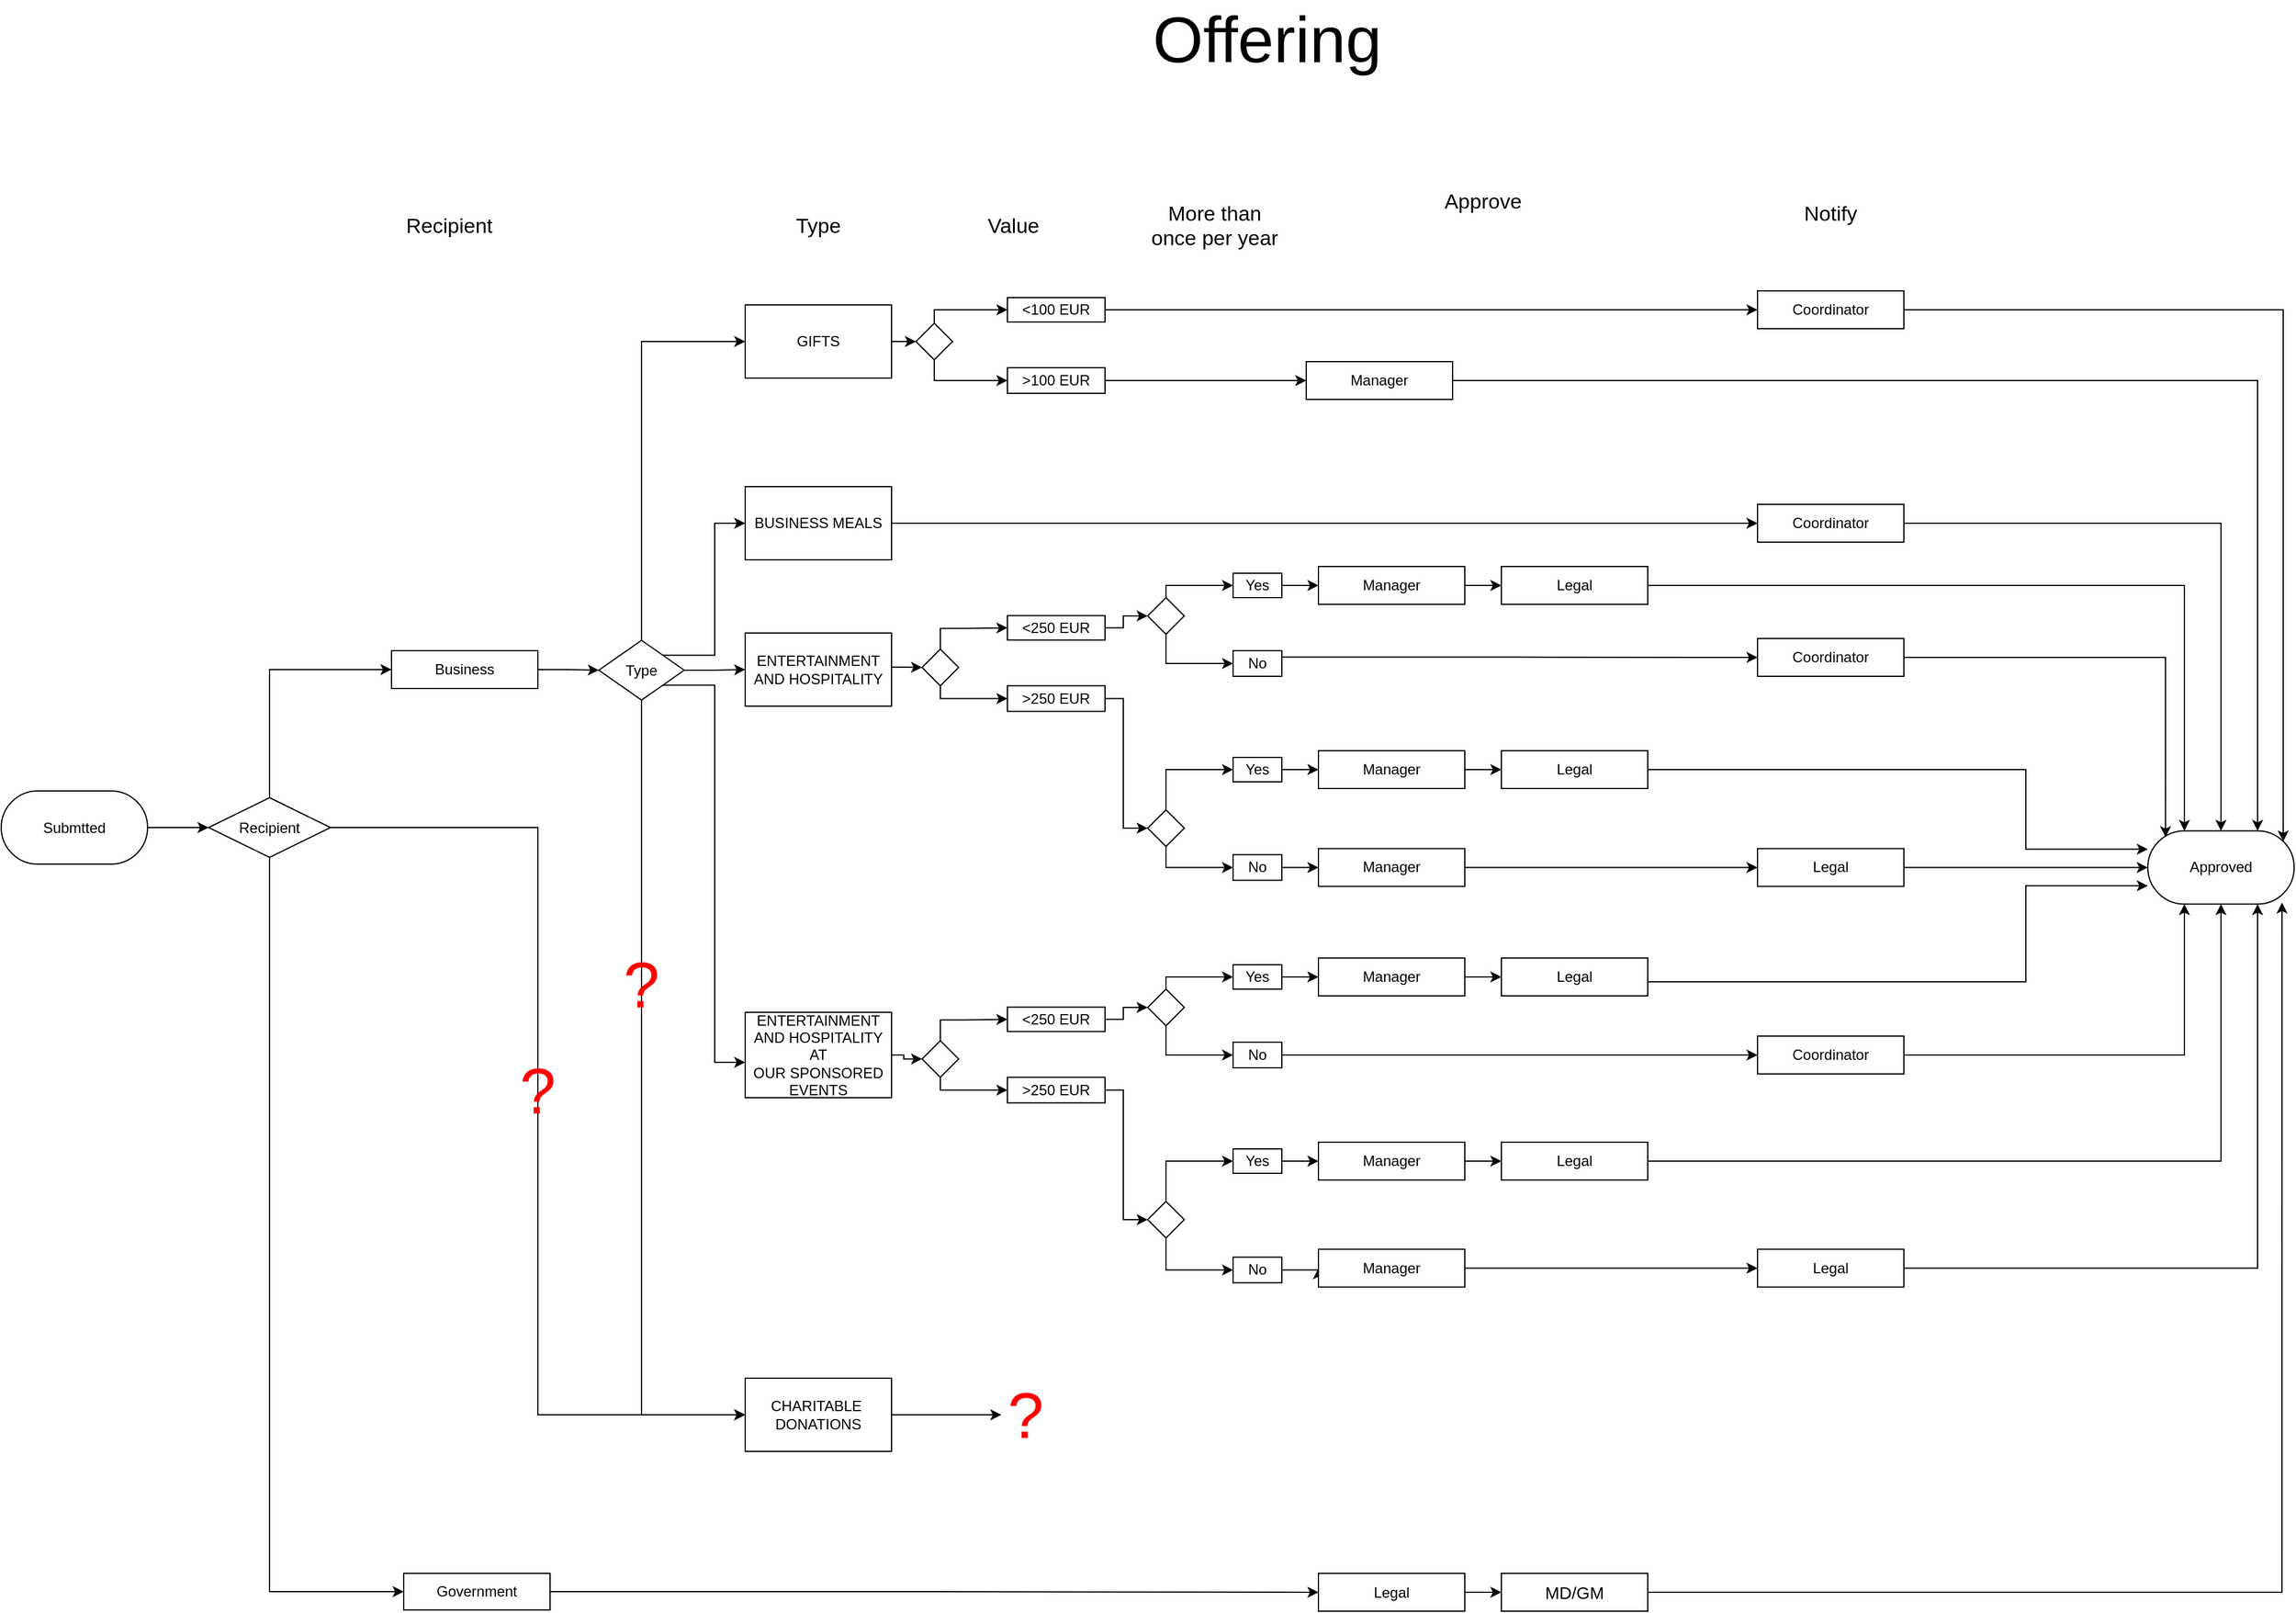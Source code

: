 <mxfile version="15.0.4" type="github">
  <diagram id="Gzh1vEXdIfz71GAEQ342" name="Page-1">
    <mxGraphModel dx="7076" dy="4024" grid="1" gridSize="10" guides="1" tooltips="1" connect="1" arrows="1" fold="1" page="1" pageScale="1" pageWidth="2336" pageHeight="1654" math="0" shadow="0">
      <root>
        <mxCell id="0" />
        <mxCell id="1" parent="0" />
        <mxCell id="9Nk0hv0ekXMGAtVD4ZqK-1" style="edgeStyle=orthogonalEdgeStyle;rounded=0;orthogonalLoop=1;jettySize=auto;html=1;exitX=1;exitY=0.5;exitDx=0;exitDy=0;fontSize=53;fontColor=#FF0000;" edge="1" parent="1" source="c1VsCLN2mkpz4TLPh9um-1" target="UjUhAZu07TOuGVpuegit-26">
          <mxGeometry relative="1" as="geometry" />
        </mxCell>
        <mxCell id="c1VsCLN2mkpz4TLPh9um-1" value="Submtted" style="rounded=1;whiteSpace=wrap;html=1;arcSize=50;" parent="1" vertex="1">
          <mxGeometry x="-2108" y="-913.5" width="120" height="60" as="geometry" />
        </mxCell>
        <mxCell id="UjUhAZu07TOuGVpuegit-44" style="edgeStyle=orthogonalEdgeStyle;rounded=0;orthogonalLoop=1;jettySize=auto;html=1;exitX=1;exitY=0.5;exitDx=0;exitDy=0;entryX=0;entryY=0.5;entryDx=0;entryDy=0;fontSize=17;" parent="1" source="c1VsCLN2mkpz4TLPh9um-2" target="UjUhAZu07TOuGVpuegit-1" edge="1">
          <mxGeometry relative="1" as="geometry" />
        </mxCell>
        <mxCell id="UjUhAZu07TOuGVpuegit-45" style="edgeStyle=orthogonalEdgeStyle;rounded=0;orthogonalLoop=1;jettySize=auto;html=1;exitX=0.5;exitY=0;exitDx=0;exitDy=0;entryX=0;entryY=0.5;entryDx=0;entryDy=0;fontSize=17;" parent="1" source="c1VsCLN2mkpz4TLPh9um-2" target="c1VsCLN2mkpz4TLPh9um-4" edge="1">
          <mxGeometry relative="1" as="geometry">
            <Array as="points">
              <mxPoint x="-1583" y="-1282" />
            </Array>
          </mxGeometry>
        </mxCell>
        <mxCell id="UjUhAZu07TOuGVpuegit-47" style="edgeStyle=orthogonalEdgeStyle;rounded=0;orthogonalLoop=1;jettySize=auto;html=1;exitX=1;exitY=0;exitDx=0;exitDy=0;entryX=0;entryY=0.5;entryDx=0;entryDy=0;fontSize=17;" parent="1" source="c1VsCLN2mkpz4TLPh9um-2" target="c1VsCLN2mkpz4TLPh9um-5" edge="1">
          <mxGeometry relative="1" as="geometry" />
        </mxCell>
        <mxCell id="UjUhAZu07TOuGVpuegit-48" style="edgeStyle=orthogonalEdgeStyle;rounded=0;orthogonalLoop=1;jettySize=auto;html=1;exitX=1;exitY=1;exitDx=0;exitDy=0;entryX=0;entryY=0.586;entryDx=0;entryDy=0;entryPerimeter=0;fontSize=17;" parent="1" source="c1VsCLN2mkpz4TLPh9um-2" target="UjUhAZu07TOuGVpuegit-2" edge="1">
          <mxGeometry relative="1" as="geometry" />
        </mxCell>
        <mxCell id="UjUhAZu07TOuGVpuegit-49" style="edgeStyle=orthogonalEdgeStyle;rounded=0;orthogonalLoop=1;jettySize=auto;html=1;exitX=0.5;exitY=1;exitDx=0;exitDy=0;entryX=0;entryY=0.5;entryDx=0;entryDy=0;fontSize=17;" parent="1" source="c1VsCLN2mkpz4TLPh9um-2" target="UjUhAZu07TOuGVpuegit-3" edge="1">
          <mxGeometry relative="1" as="geometry" />
        </mxCell>
        <mxCell id="c1VsCLN2mkpz4TLPh9um-2" value="Type" style="rhombus;whiteSpace=wrap;html=1;" parent="1" vertex="1">
          <mxGeometry x="-1618" y="-1037" width="70" height="49" as="geometry" />
        </mxCell>
        <mxCell id="UjUhAZu07TOuGVpuegit-135" style="edgeStyle=orthogonalEdgeStyle;rounded=0;orthogonalLoop=1;jettySize=auto;html=1;exitX=1;exitY=0.5;exitDx=0;exitDy=0;entryX=0;entryY=0.5;entryDx=0;entryDy=0;fontSize=53;fontColor=#FF0000;" parent="1" source="c1VsCLN2mkpz4TLPh9um-4" target="UjUhAZu07TOuGVpuegit-15" edge="1">
          <mxGeometry relative="1" as="geometry" />
        </mxCell>
        <mxCell id="c1VsCLN2mkpz4TLPh9um-4" value="GIFTS" style="rounded=0;whiteSpace=wrap;html=1;" parent="1" vertex="1">
          <mxGeometry x="-1498" y="-1312" width="120" height="60" as="geometry" />
        </mxCell>
        <mxCell id="UjUhAZu07TOuGVpuegit-33" style="edgeStyle=orthogonalEdgeStyle;rounded=0;orthogonalLoop=1;jettySize=auto;html=1;exitX=1;exitY=0.5;exitDx=0;exitDy=0;fontSize=12;entryX=0.5;entryY=0;entryDx=0;entryDy=0;startArrow=none;" parent="1" source="9Nk0hv0ekXMGAtVD4ZqK-14" target="UjUhAZu07TOuGVpuegit-24" edge="1">
          <mxGeometry relative="1" as="geometry">
            <mxPoint x="-768" y="-1072" as="targetPoint" />
          </mxGeometry>
        </mxCell>
        <mxCell id="c1VsCLN2mkpz4TLPh9um-5" value="BUSINESS MEALS" style="rounded=0;whiteSpace=wrap;html=1;" parent="1" vertex="1">
          <mxGeometry x="-1498" y="-1163" width="120" height="60" as="geometry" />
        </mxCell>
        <mxCell id="UjUhAZu07TOuGVpuegit-133" style="edgeStyle=orthogonalEdgeStyle;rounded=0;orthogonalLoop=1;jettySize=auto;html=1;exitX=1;exitY=0.5;exitDx=0;exitDy=0;entryX=0;entryY=0.5;entryDx=0;entryDy=0;fontSize=53;fontColor=#FF0000;" parent="1" source="UjUhAZu07TOuGVpuegit-1" target="UjUhAZu07TOuGVpuegit-40" edge="1">
          <mxGeometry relative="1" as="geometry">
            <Array as="points">
              <mxPoint x="-1378" y="-1015" />
              <mxPoint x="-1368" y="-1015" />
            </Array>
          </mxGeometry>
        </mxCell>
        <mxCell id="UjUhAZu07TOuGVpuegit-1" value="ENTERTAINMENT AND HOSPITALITY" style="rounded=0;whiteSpace=wrap;html=1;" parent="1" vertex="1">
          <mxGeometry x="-1498" y="-1043" width="120" height="60" as="geometry" />
        </mxCell>
        <mxCell id="UjUhAZu07TOuGVpuegit-134" style="edgeStyle=orthogonalEdgeStyle;rounded=0;orthogonalLoop=1;jettySize=auto;html=1;exitX=1;exitY=0.5;exitDx=0;exitDy=0;fontSize=53;fontColor=#FF0000;entryX=0;entryY=0.5;entryDx=0;entryDy=0;" parent="1" source="UjUhAZu07TOuGVpuegit-2" target="UjUhAZu07TOuGVpuegit-91" edge="1">
          <mxGeometry relative="1" as="geometry">
            <mxPoint x="-1358" y="-696.765" as="targetPoint" />
            <Array as="points">
              <mxPoint x="-1368" y="-697" />
              <mxPoint x="-1368" y="-694" />
            </Array>
          </mxGeometry>
        </mxCell>
        <mxCell id="UjUhAZu07TOuGVpuegit-2" value="ENTERTAINMENT AND HOSPITALITY AT&lt;br&gt;OUR SPONSORED EVENTS" style="rounded=0;whiteSpace=wrap;html=1;" parent="1" vertex="1">
          <mxGeometry x="-1498" y="-732" width="120" height="70" as="geometry" />
        </mxCell>
        <mxCell id="9Nk0hv0ekXMGAtVD4ZqK-16" style="edgeStyle=orthogonalEdgeStyle;rounded=0;orthogonalLoop=1;jettySize=auto;html=1;exitX=1;exitY=0.5;exitDx=0;exitDy=0;fontSize=53;fontColor=#FF0000;" edge="1" parent="1" source="UjUhAZu07TOuGVpuegit-3" target="9Nk0hv0ekXMGAtVD4ZqK-17">
          <mxGeometry relative="1" as="geometry">
            <mxPoint x="-1268.0" y="-402" as="targetPoint" />
          </mxGeometry>
        </mxCell>
        <mxCell id="UjUhAZu07TOuGVpuegit-3" value="&lt;div&gt;&lt;span style=&quot;white-space: pre&quot;&gt;CHARITABLE &lt;/span&gt;&lt;/div&gt;&lt;div&gt;&lt;span style=&quot;white-space: pre&quot;&gt;DONATIONS&lt;/span&gt;&lt;/div&gt;" style="rounded=0;html=1;whiteSpace=wrap;" parent="1" vertex="1">
          <mxGeometry x="-1498" y="-432" width="120" height="60" as="geometry" />
        </mxCell>
        <mxCell id="UjUhAZu07TOuGVpuegit-4" value="Type" style="text;html=1;strokeColor=none;fillColor=none;align=center;verticalAlign=top;whiteSpace=wrap;rounded=0;fontSize=17;horizontal=1;" parent="1" vertex="1">
          <mxGeometry x="-1458" y="-1393" width="40" height="20" as="geometry" />
        </mxCell>
        <mxCell id="UjUhAZu07TOuGVpuegit-5" value="Value" style="text;html=1;strokeColor=none;fillColor=none;align=center;verticalAlign=top;whiteSpace=wrap;rounded=0;fontSize=17;horizontal=1;" parent="1" vertex="1">
          <mxGeometry x="-1298" y="-1393" width="40" height="20" as="geometry" />
        </mxCell>
        <mxCell id="UjUhAZu07TOuGVpuegit-6" value="More than once per year" style="text;html=1;strokeColor=none;fillColor=none;align=center;verticalAlign=top;whiteSpace=wrap;rounded=0;fontSize=17;horizontal=1;" parent="1" vertex="1">
          <mxGeometry x="-1168" y="-1403" width="110" height="40" as="geometry" />
        </mxCell>
        <mxCell id="UjUhAZu07TOuGVpuegit-8" value="Recipient" style="text;whiteSpace=wrap;html=1;fontSize=17;" parent="1" vertex="1">
          <mxGeometry x="-1778" y="-1393" width="140" height="40" as="geometry" />
        </mxCell>
        <mxCell id="UjUhAZu07TOuGVpuegit-12" value="&lt;div&gt;Approve&lt;/div&gt;&lt;div&gt;&lt;br&gt;&lt;/div&gt;" style="text;html=1;strokeColor=none;fillColor=none;align=center;verticalAlign=top;whiteSpace=wrap;rounded=0;fontSize=17;horizontal=1;" parent="1" vertex="1">
          <mxGeometry x="-948" y="-1413" width="110" height="40" as="geometry" />
        </mxCell>
        <mxCell id="9Nk0hv0ekXMGAtVD4ZqK-7" style="edgeStyle=orthogonalEdgeStyle;rounded=0;orthogonalLoop=1;jettySize=auto;html=1;exitX=1;exitY=0.5;exitDx=0;exitDy=0;entryX=0;entryY=0.5;entryDx=0;entryDy=0;fontSize=53;fontColor=#FF0000;" edge="1" parent="1" source="UjUhAZu07TOuGVpuegit-13" target="9Nk0hv0ekXMGAtVD4ZqK-5">
          <mxGeometry relative="1" as="geometry" />
        </mxCell>
        <mxCell id="UjUhAZu07TOuGVpuegit-13" value="&lt;font style=&quot;font-size: 12px;&quot;&gt;Government&lt;/font&gt;" style="rounded=0;whiteSpace=wrap;html=1;fontSize=12;" parent="1" vertex="1">
          <mxGeometry x="-1778" y="-272" width="120" height="30" as="geometry" />
        </mxCell>
        <mxCell id="UjUhAZu07TOuGVpuegit-43" style="edgeStyle=orthogonalEdgeStyle;rounded=0;orthogonalLoop=1;jettySize=auto;html=1;exitX=1;exitY=0.5;exitDx=0;exitDy=0;entryX=0;entryY=0.5;entryDx=0;entryDy=0;fontSize=17;" parent="1" source="UjUhAZu07TOuGVpuegit-14" target="c1VsCLN2mkpz4TLPh9um-2" edge="1">
          <mxGeometry relative="1" as="geometry" />
        </mxCell>
        <mxCell id="UjUhAZu07TOuGVpuegit-14" value="Business" style="rounded=0;whiteSpace=wrap;html=1;fontSize=12;" parent="1" vertex="1">
          <mxGeometry x="-1788" y="-1028.5" width="120" height="31" as="geometry" />
        </mxCell>
        <mxCell id="UjUhAZu07TOuGVpuegit-22" style="edgeStyle=orthogonalEdgeStyle;rounded=0;orthogonalLoop=1;jettySize=auto;html=1;exitX=0.5;exitY=0;exitDx=0;exitDy=0;entryX=0;entryY=0.5;entryDx=0;entryDy=0;fontSize=12;" parent="1" source="UjUhAZu07TOuGVpuegit-15" target="UjUhAZu07TOuGVpuegit-16" edge="1">
          <mxGeometry relative="1" as="geometry">
            <Array as="points">
              <mxPoint x="-1343" y="-1308" />
            </Array>
          </mxGeometry>
        </mxCell>
        <mxCell id="UjUhAZu07TOuGVpuegit-23" style="edgeStyle=orthogonalEdgeStyle;rounded=0;orthogonalLoop=1;jettySize=auto;html=1;exitX=0.5;exitY=1;exitDx=0;exitDy=0;entryX=0;entryY=0.5;entryDx=0;entryDy=0;fontSize=12;" parent="1" source="UjUhAZu07TOuGVpuegit-15" target="UjUhAZu07TOuGVpuegit-17" edge="1">
          <mxGeometry relative="1" as="geometry">
            <Array as="points">
              <mxPoint x="-1343" y="-1250" />
            </Array>
          </mxGeometry>
        </mxCell>
        <mxCell id="UjUhAZu07TOuGVpuegit-15" value="" style="rhombus;whiteSpace=wrap;html=1;fontSize=17;" parent="1" vertex="1">
          <mxGeometry x="-1358" y="-1297" width="30" height="30" as="geometry" />
        </mxCell>
        <mxCell id="UjUhAZu07TOuGVpuegit-138" style="edgeStyle=orthogonalEdgeStyle;rounded=0;orthogonalLoop=1;jettySize=auto;html=1;exitX=1;exitY=0.5;exitDx=0;exitDy=0;entryX=0;entryY=0.5;entryDx=0;entryDy=0;fontSize=53;fontColor=#FF0000;" parent="1" source="UjUhAZu07TOuGVpuegit-16" target="9Nk0hv0ekXMGAtVD4ZqK-9" edge="1">
          <mxGeometry relative="1" as="geometry">
            <mxPoint x="-859" y="-1313" as="targetPoint" />
          </mxGeometry>
        </mxCell>
        <mxCell id="UjUhAZu07TOuGVpuegit-16" value="&amp;lt;100 EUR" style="rounded=0;whiteSpace=wrap;html=1;fontSize=12;" parent="1" vertex="1">
          <mxGeometry x="-1283" y="-1318" width="80" height="20" as="geometry" />
        </mxCell>
        <mxCell id="UjUhAZu07TOuGVpuegit-36" style="edgeStyle=orthogonalEdgeStyle;rounded=0;orthogonalLoop=1;jettySize=auto;html=1;exitX=1;exitY=0.5;exitDx=0;exitDy=0;entryX=0;entryY=0.5;entryDx=0;entryDy=0;fontSize=17;" parent="1" source="UjUhAZu07TOuGVpuegit-17" target="UjUhAZu07TOuGVpuegit-34" edge="1">
          <mxGeometry relative="1" as="geometry" />
        </mxCell>
        <mxCell id="UjUhAZu07TOuGVpuegit-17" value="&amp;gt;100 EUR" style="rounded=0;whiteSpace=wrap;html=1;fontSize=12;" parent="1" vertex="1">
          <mxGeometry x="-1283" y="-1260.5" width="80" height="21" as="geometry" />
        </mxCell>
        <mxCell id="UjUhAZu07TOuGVpuegit-24" value="Approved" style="rounded=1;whiteSpace=wrap;html=1;fontSize=12;arcSize=50;" parent="1" vertex="1">
          <mxGeometry x="-348" y="-880.75" width="120" height="60" as="geometry" />
        </mxCell>
        <mxCell id="9Nk0hv0ekXMGAtVD4ZqK-2" style="edgeStyle=orthogonalEdgeStyle;rounded=0;orthogonalLoop=1;jettySize=auto;html=1;exitX=0.5;exitY=0;exitDx=0;exitDy=0;entryX=0;entryY=0.5;entryDx=0;entryDy=0;fontSize=53;fontColor=#FF0000;" edge="1" parent="1" source="UjUhAZu07TOuGVpuegit-26" target="UjUhAZu07TOuGVpuegit-14">
          <mxGeometry relative="1" as="geometry" />
        </mxCell>
        <mxCell id="9Nk0hv0ekXMGAtVD4ZqK-3" style="edgeStyle=orthogonalEdgeStyle;rounded=0;orthogonalLoop=1;jettySize=auto;html=1;exitX=0.5;exitY=1;exitDx=0;exitDy=0;entryX=0;entryY=0.5;entryDx=0;entryDy=0;fontSize=53;fontColor=#FF0000;" edge="1" parent="1" source="UjUhAZu07TOuGVpuegit-26" target="UjUhAZu07TOuGVpuegit-13">
          <mxGeometry relative="1" as="geometry" />
        </mxCell>
        <mxCell id="9Nk0hv0ekXMGAtVD4ZqK-20" style="edgeStyle=orthogonalEdgeStyle;rounded=0;orthogonalLoop=1;jettySize=auto;html=1;exitX=1;exitY=0.5;exitDx=0;exitDy=0;entryX=0;entryY=0.5;entryDx=0;entryDy=0;fontSize=53;fontColor=#FF0000;endArrow=classic;endFill=1;" edge="1" parent="1" source="UjUhAZu07TOuGVpuegit-26" target="UjUhAZu07TOuGVpuegit-3">
          <mxGeometry relative="1" as="geometry" />
        </mxCell>
        <mxCell id="UjUhAZu07TOuGVpuegit-26" value="Recipient" style="rhombus;whiteSpace=wrap;html=1;" parent="1" vertex="1">
          <mxGeometry x="-1938" y="-908" width="100" height="49" as="geometry" />
        </mxCell>
        <mxCell id="UjUhAZu07TOuGVpuegit-37" style="edgeStyle=orthogonalEdgeStyle;rounded=0;orthogonalLoop=1;jettySize=auto;html=1;exitX=1;exitY=0.5;exitDx=0;exitDy=0;entryX=0.75;entryY=0;entryDx=0;entryDy=0;fontSize=17;" parent="1" source="UjUhAZu07TOuGVpuegit-34" target="UjUhAZu07TOuGVpuegit-24" edge="1">
          <mxGeometry relative="1" as="geometry" />
        </mxCell>
        <mxCell id="UjUhAZu07TOuGVpuegit-34" value="Manager" style="rounded=0;whiteSpace=wrap;html=1;fontSize=12;" parent="1" vertex="1">
          <mxGeometry x="-1038" y="-1265.5" width="120" height="31" as="geometry" />
        </mxCell>
        <mxCell id="UjUhAZu07TOuGVpuegit-35" value="Notify" style="text;html=1;strokeColor=none;fillColor=none;align=center;verticalAlign=top;whiteSpace=wrap;rounded=0;fontSize=17;horizontal=1;" parent="1" vertex="1">
          <mxGeometry x="-663" y="-1403" width="110" height="40" as="geometry" />
        </mxCell>
        <mxCell id="UjUhAZu07TOuGVpuegit-38" style="edgeStyle=orthogonalEdgeStyle;rounded=0;orthogonalLoop=1;jettySize=auto;html=1;exitX=0.5;exitY=0;exitDx=0;exitDy=0;entryX=0;entryY=0.5;entryDx=0;entryDy=0;fontSize=12;" parent="1" source="UjUhAZu07TOuGVpuegit-40" target="UjUhAZu07TOuGVpuegit-41" edge="1">
          <mxGeometry relative="1" as="geometry">
            <Array as="points">
              <mxPoint x="-1318" y="-1046.75" />
              <mxPoint x="-1283" y="-1046.75" />
            </Array>
          </mxGeometry>
        </mxCell>
        <mxCell id="UjUhAZu07TOuGVpuegit-39" style="edgeStyle=orthogonalEdgeStyle;rounded=0;orthogonalLoop=1;jettySize=auto;html=1;exitX=0.5;exitY=1;exitDx=0;exitDy=0;entryX=0;entryY=0.5;entryDx=0;entryDy=0;fontSize=12;" parent="1" source="UjUhAZu07TOuGVpuegit-40" target="UjUhAZu07TOuGVpuegit-42" edge="1">
          <mxGeometry relative="1" as="geometry">
            <Array as="points">
              <mxPoint x="-1338" y="-989.75" />
            </Array>
          </mxGeometry>
        </mxCell>
        <mxCell id="UjUhAZu07TOuGVpuegit-40" value="" style="rhombus;whiteSpace=wrap;html=1;fontSize=17;" parent="1" vertex="1">
          <mxGeometry x="-1353" y="-1029.75" width="30" height="30" as="geometry" />
        </mxCell>
        <mxCell id="UjUhAZu07TOuGVpuegit-87" style="edgeStyle=orthogonalEdgeStyle;rounded=0;orthogonalLoop=1;jettySize=auto;html=1;exitX=1;exitY=0.5;exitDx=0;exitDy=0;entryX=0;entryY=0.5;entryDx=0;entryDy=0;fontSize=17;" parent="1" source="UjUhAZu07TOuGVpuegit-41" target="UjUhAZu07TOuGVpuegit-66" edge="1">
          <mxGeometry relative="1" as="geometry">
            <Array as="points">
              <mxPoint x="-1188" y="-1047" />
              <mxPoint x="-1188" y="-1057" />
            </Array>
          </mxGeometry>
        </mxCell>
        <mxCell id="UjUhAZu07TOuGVpuegit-41" value="&amp;lt;250 EUR" style="rounded=0;whiteSpace=wrap;html=1;fontSize=12;" parent="1" vertex="1">
          <mxGeometry x="-1283" y="-1057.25" width="80" height="20" as="geometry" />
        </mxCell>
        <mxCell id="UjUhAZu07TOuGVpuegit-88" style="edgeStyle=orthogonalEdgeStyle;rounded=0;orthogonalLoop=1;jettySize=auto;html=1;exitX=1;exitY=0.5;exitDx=0;exitDy=0;entryX=0;entryY=0.5;entryDx=0;entryDy=0;fontSize=17;" parent="1" source="UjUhAZu07TOuGVpuegit-42" target="UjUhAZu07TOuGVpuegit-52" edge="1">
          <mxGeometry relative="1" as="geometry">
            <Array as="points">
              <mxPoint x="-1188" y="-989" />
              <mxPoint x="-1188" y="-883" />
            </Array>
          </mxGeometry>
        </mxCell>
        <mxCell id="UjUhAZu07TOuGVpuegit-42" value="&amp;gt;250 EUR" style="rounded=0;whiteSpace=wrap;html=1;fontSize=12;" parent="1" vertex="1">
          <mxGeometry x="-1283" y="-999.75" width="80" height="21" as="geometry" />
        </mxCell>
        <mxCell id="UjUhAZu07TOuGVpuegit-50" style="edgeStyle=orthogonalEdgeStyle;rounded=0;orthogonalLoop=1;jettySize=auto;html=1;exitX=0.5;exitY=0;exitDx=0;exitDy=0;entryX=0;entryY=0.5;entryDx=0;entryDy=0;fontSize=12;" parent="1" source="UjUhAZu07TOuGVpuegit-52" target="UjUhAZu07TOuGVpuegit-53" edge="1">
          <mxGeometry relative="1" as="geometry">
            <Array as="points">
              <mxPoint x="-1153" y="-931" />
            </Array>
          </mxGeometry>
        </mxCell>
        <mxCell id="UjUhAZu07TOuGVpuegit-51" style="edgeStyle=orthogonalEdgeStyle;rounded=0;orthogonalLoop=1;jettySize=auto;html=1;exitX=0.5;exitY=1;exitDx=0;exitDy=0;entryX=0;entryY=0.5;entryDx=0;entryDy=0;fontSize=12;" parent="1" source="UjUhAZu07TOuGVpuegit-52" target="UjUhAZu07TOuGVpuegit-54" edge="1">
          <mxGeometry relative="1" as="geometry">
            <Array as="points">
              <mxPoint x="-1153" y="-851" />
            </Array>
          </mxGeometry>
        </mxCell>
        <mxCell id="UjUhAZu07TOuGVpuegit-52" value="" style="rhombus;whiteSpace=wrap;html=1;fontSize=17;" parent="1" vertex="1">
          <mxGeometry x="-1168" y="-898" width="30" height="30" as="geometry" />
        </mxCell>
        <mxCell id="UjUhAZu07TOuGVpuegit-59" style="edgeStyle=orthogonalEdgeStyle;rounded=0;orthogonalLoop=1;jettySize=auto;html=1;exitX=1;exitY=0.5;exitDx=0;exitDy=0;fontSize=17;entryX=0;entryY=0.5;entryDx=0;entryDy=0;" parent="1" source="UjUhAZu07TOuGVpuegit-53" target="UjUhAZu07TOuGVpuegit-58" edge="1">
          <mxGeometry relative="1" as="geometry">
            <Array as="points">
              <mxPoint x="-1038" y="-931" />
              <mxPoint x="-1038" y="-931" />
            </Array>
          </mxGeometry>
        </mxCell>
        <mxCell id="UjUhAZu07TOuGVpuegit-53" value="Yes" style="rounded=0;whiteSpace=wrap;html=1;fontSize=12;" parent="1" vertex="1">
          <mxGeometry x="-1098" y="-941" width="40" height="20" as="geometry" />
        </mxCell>
        <mxCell id="UjUhAZu07TOuGVpuegit-62" style="edgeStyle=orthogonalEdgeStyle;rounded=0;orthogonalLoop=1;jettySize=auto;html=1;exitX=1;exitY=0.5;exitDx=0;exitDy=0;entryX=0;entryY=0.5;entryDx=0;entryDy=0;fontSize=17;" parent="1" source="UjUhAZu07TOuGVpuegit-54" target="UjUhAZu07TOuGVpuegit-56" edge="1">
          <mxGeometry relative="1" as="geometry" />
        </mxCell>
        <mxCell id="UjUhAZu07TOuGVpuegit-54" value="No" style="rounded=0;whiteSpace=wrap;html=1;fontSize=12;" parent="1" vertex="1">
          <mxGeometry x="-1098" y="-861.25" width="40" height="21" as="geometry" />
        </mxCell>
        <mxCell id="UjUhAZu07TOuGVpuegit-84" style="edgeStyle=orthogonalEdgeStyle;rounded=0;orthogonalLoop=1;jettySize=auto;html=1;exitX=1;exitY=0.5;exitDx=0;exitDy=0;fontSize=17;entryX=0;entryY=0.25;entryDx=0;entryDy=0;" parent="1" source="UjUhAZu07TOuGVpuegit-55" target="UjUhAZu07TOuGVpuegit-24" edge="1">
          <mxGeometry relative="1" as="geometry">
            <mxPoint x="-548" y="-882" as="targetPoint" />
            <Array as="points">
              <mxPoint x="-448" y="-931" />
              <mxPoint x="-448" y="-866" />
            </Array>
          </mxGeometry>
        </mxCell>
        <mxCell id="UjUhAZu07TOuGVpuegit-55" value="Legal" style="rounded=0;whiteSpace=wrap;html=1;fontSize=12;" parent="1" vertex="1">
          <mxGeometry x="-878" y="-946.5" width="120" height="31" as="geometry" />
        </mxCell>
        <mxCell id="UjUhAZu07TOuGVpuegit-63" style="edgeStyle=orthogonalEdgeStyle;rounded=0;orthogonalLoop=1;jettySize=auto;html=1;exitX=1;exitY=0.5;exitDx=0;exitDy=0;fontSize=17;" parent="1" source="UjUhAZu07TOuGVpuegit-56" target="UjUhAZu07TOuGVpuegit-57" edge="1">
          <mxGeometry relative="1" as="geometry" />
        </mxCell>
        <mxCell id="UjUhAZu07TOuGVpuegit-56" value="Manager" style="rounded=0;whiteSpace=wrap;html=1;fontSize=12;" parent="1" vertex="1">
          <mxGeometry x="-1028" y="-866.25" width="120" height="31" as="geometry" />
        </mxCell>
        <mxCell id="UjUhAZu07TOuGVpuegit-86" style="edgeStyle=orthogonalEdgeStyle;rounded=0;orthogonalLoop=1;jettySize=auto;html=1;exitX=1;exitY=0.5;exitDx=0;exitDy=0;entryX=0;entryY=0.5;entryDx=0;entryDy=0;fontSize=17;" parent="1" source="UjUhAZu07TOuGVpuegit-57" target="UjUhAZu07TOuGVpuegit-24" edge="1">
          <mxGeometry relative="1" as="geometry" />
        </mxCell>
        <mxCell id="UjUhAZu07TOuGVpuegit-57" value="Legal" style="rounded=0;whiteSpace=wrap;html=1;fontSize=12;" parent="1" vertex="1">
          <mxGeometry x="-668" y="-866.25" width="120" height="31" as="geometry" />
        </mxCell>
        <mxCell id="UjUhAZu07TOuGVpuegit-129" style="edgeStyle=orthogonalEdgeStyle;rounded=0;orthogonalLoop=1;jettySize=auto;html=1;exitX=1;exitY=0.5;exitDx=0;exitDy=0;entryX=0;entryY=0.5;entryDx=0;entryDy=0;fontSize=17;" parent="1" source="UjUhAZu07TOuGVpuegit-58" target="UjUhAZu07TOuGVpuegit-55" edge="1">
          <mxGeometry relative="1" as="geometry" />
        </mxCell>
        <mxCell id="UjUhAZu07TOuGVpuegit-58" value="Manager" style="rounded=0;whiteSpace=wrap;html=1;fontSize=12;" parent="1" vertex="1">
          <mxGeometry x="-1028" y="-946.5" width="120" height="31" as="geometry" />
        </mxCell>
        <mxCell id="UjUhAZu07TOuGVpuegit-64" style="edgeStyle=orthogonalEdgeStyle;rounded=0;orthogonalLoop=1;jettySize=auto;html=1;exitX=0.5;exitY=0;exitDx=0;exitDy=0;entryX=0;entryY=0.5;entryDx=0;entryDy=0;fontSize=12;" parent="1" source="UjUhAZu07TOuGVpuegit-66" target="UjUhAZu07TOuGVpuegit-69" edge="1">
          <mxGeometry relative="1" as="geometry">
            <Array as="points">
              <mxPoint x="-1153" y="-1082" />
            </Array>
          </mxGeometry>
        </mxCell>
        <mxCell id="UjUhAZu07TOuGVpuegit-65" style="edgeStyle=orthogonalEdgeStyle;rounded=0;orthogonalLoop=1;jettySize=auto;html=1;exitX=0.5;exitY=1;exitDx=0;exitDy=0;entryX=0;entryY=0.5;entryDx=0;entryDy=0;fontSize=12;" parent="1" source="UjUhAZu07TOuGVpuegit-66" target="UjUhAZu07TOuGVpuegit-71" edge="1">
          <mxGeometry relative="1" as="geometry">
            <Array as="points">
              <mxPoint x="-1153" y="-1018" />
            </Array>
          </mxGeometry>
        </mxCell>
        <mxCell id="UjUhAZu07TOuGVpuegit-66" value="" style="rhombus;whiteSpace=wrap;html=1;fontSize=17;" parent="1" vertex="1">
          <mxGeometry x="-1168" y="-1072" width="30" height="30" as="geometry" />
        </mxCell>
        <mxCell id="UjUhAZu07TOuGVpuegit-67" style="edgeStyle=orthogonalEdgeStyle;rounded=0;orthogonalLoop=1;jettySize=auto;html=1;exitX=1;exitY=0.5;exitDx=0;exitDy=0;fontSize=17;entryX=0;entryY=0.5;entryDx=0;entryDy=0;" parent="1" source="UjUhAZu07TOuGVpuegit-69" target="UjUhAZu07TOuGVpuegit-76" edge="1">
          <mxGeometry relative="1" as="geometry">
            <Array as="points">
              <mxPoint x="-1038" y="-1082" />
              <mxPoint x="-1038" y="-1082" />
            </Array>
          </mxGeometry>
        </mxCell>
        <mxCell id="UjUhAZu07TOuGVpuegit-69" value="Yes" style="rounded=0;whiteSpace=wrap;html=1;fontSize=12;" parent="1" vertex="1">
          <mxGeometry x="-1098" y="-1092" width="40" height="20" as="geometry" />
        </mxCell>
        <mxCell id="UjUhAZu07TOuGVpuegit-130" style="edgeStyle=orthogonalEdgeStyle;rounded=0;orthogonalLoop=1;jettySize=auto;html=1;exitX=1;exitY=0.25;exitDx=0;exitDy=0;fontSize=17;entryX=0;entryY=0.5;entryDx=0;entryDy=0;" parent="1" source="UjUhAZu07TOuGVpuegit-71" target="9Nk0hv0ekXMGAtVD4ZqK-10" edge="1">
          <mxGeometry relative="1" as="geometry">
            <mxPoint x="-798" y="-1023" as="targetPoint" />
          </mxGeometry>
        </mxCell>
        <mxCell id="UjUhAZu07TOuGVpuegit-71" value="No" style="rounded=0;whiteSpace=wrap;html=1;fontSize=12;" parent="1" vertex="1">
          <mxGeometry x="-1098" y="-1028.5" width="40" height="21" as="geometry" />
        </mxCell>
        <mxCell id="UjUhAZu07TOuGVpuegit-80" style="edgeStyle=orthogonalEdgeStyle;rounded=0;orthogonalLoop=1;jettySize=auto;html=1;exitX=1;exitY=0.5;exitDx=0;exitDy=0;fontSize=17;entryX=0.25;entryY=0;entryDx=0;entryDy=0;" parent="1" source="UjUhAZu07TOuGVpuegit-72" edge="1" target="UjUhAZu07TOuGVpuegit-24">
          <mxGeometry relative="1" as="geometry">
            <mxPoint x="-318" y="-952" as="targetPoint" />
          </mxGeometry>
        </mxCell>
        <mxCell id="UjUhAZu07TOuGVpuegit-72" value="Legal" style="rounded=0;whiteSpace=wrap;html=1;fontSize=12;" parent="1" vertex="1">
          <mxGeometry x="-878" y="-1097.5" width="120" height="31" as="geometry" />
        </mxCell>
        <mxCell id="UjUhAZu07TOuGVpuegit-79" style="edgeStyle=orthogonalEdgeStyle;rounded=0;orthogonalLoop=1;jettySize=auto;html=1;exitX=1;exitY=0.5;exitDx=0;exitDy=0;entryX=0;entryY=0.5;entryDx=0;entryDy=0;fontSize=17;" parent="1" source="UjUhAZu07TOuGVpuegit-76" target="UjUhAZu07TOuGVpuegit-72" edge="1">
          <mxGeometry relative="1" as="geometry">
            <mxPoint x="-547" y="-1084.514" as="targetPoint" />
          </mxGeometry>
        </mxCell>
        <mxCell id="UjUhAZu07TOuGVpuegit-76" value="Manager" style="rounded=0;whiteSpace=wrap;html=1;fontSize=12;" parent="1" vertex="1">
          <mxGeometry x="-1028" y="-1097.5" width="120" height="31" as="geometry" />
        </mxCell>
        <mxCell id="UjUhAZu07TOuGVpuegit-89" style="edgeStyle=orthogonalEdgeStyle;rounded=0;orthogonalLoop=1;jettySize=auto;html=1;exitX=0.5;exitY=0;exitDx=0;exitDy=0;entryX=0;entryY=0.5;entryDx=0;entryDy=0;fontSize=12;" parent="1" source="UjUhAZu07TOuGVpuegit-91" target="UjUhAZu07TOuGVpuegit-93" edge="1">
          <mxGeometry relative="1" as="geometry">
            <Array as="points">
              <mxPoint x="-1318" y="-725.75" />
              <mxPoint x="-1283" y="-725.75" />
            </Array>
          </mxGeometry>
        </mxCell>
        <mxCell id="UjUhAZu07TOuGVpuegit-90" style="edgeStyle=orthogonalEdgeStyle;rounded=0;orthogonalLoop=1;jettySize=auto;html=1;exitX=0.5;exitY=1;exitDx=0;exitDy=0;entryX=0;entryY=0.5;entryDx=0;entryDy=0;fontSize=12;" parent="1" source="UjUhAZu07TOuGVpuegit-91" target="UjUhAZu07TOuGVpuegit-95" edge="1">
          <mxGeometry relative="1" as="geometry">
            <Array as="points">
              <mxPoint x="-1338" y="-668.75" />
            </Array>
          </mxGeometry>
        </mxCell>
        <mxCell id="UjUhAZu07TOuGVpuegit-91" value="" style="rhombus;whiteSpace=wrap;html=1;fontSize=17;" parent="1" vertex="1">
          <mxGeometry x="-1353" y="-708.75" width="30" height="30" as="geometry" />
        </mxCell>
        <mxCell id="UjUhAZu07TOuGVpuegit-92" style="edgeStyle=orthogonalEdgeStyle;rounded=0;orthogonalLoop=1;jettySize=auto;html=1;exitX=1;exitY=0.5;exitDx=0;exitDy=0;entryX=0;entryY=0.5;entryDx=0;entryDy=0;fontSize=17;" parent="1" source="UjUhAZu07TOuGVpuegit-93" target="UjUhAZu07TOuGVpuegit-113" edge="1">
          <mxGeometry relative="1" as="geometry">
            <Array as="points">
              <mxPoint x="-1188" y="-726" />
              <mxPoint x="-1188" y="-736" />
            </Array>
          </mxGeometry>
        </mxCell>
        <mxCell id="UjUhAZu07TOuGVpuegit-93" value="&amp;lt;250 EUR" style="rounded=0;whiteSpace=wrap;html=1;fontSize=12;" parent="1" vertex="1">
          <mxGeometry x="-1283" y="-736.25" width="80" height="20" as="geometry" />
        </mxCell>
        <mxCell id="UjUhAZu07TOuGVpuegit-94" style="edgeStyle=orthogonalEdgeStyle;rounded=0;orthogonalLoop=1;jettySize=auto;html=1;exitX=1;exitY=0.5;exitDx=0;exitDy=0;entryX=0;entryY=0.5;entryDx=0;entryDy=0;fontSize=17;" parent="1" source="UjUhAZu07TOuGVpuegit-95" target="UjUhAZu07TOuGVpuegit-98" edge="1">
          <mxGeometry relative="1" as="geometry">
            <Array as="points">
              <mxPoint x="-1188" y="-668" />
              <mxPoint x="-1188" y="-562" />
            </Array>
          </mxGeometry>
        </mxCell>
        <mxCell id="UjUhAZu07TOuGVpuegit-95" value="&amp;gt;250 EUR" style="rounded=0;whiteSpace=wrap;html=1;fontSize=12;" parent="1" vertex="1">
          <mxGeometry x="-1283" y="-678.75" width="80" height="21" as="geometry" />
        </mxCell>
        <mxCell id="UjUhAZu07TOuGVpuegit-96" style="edgeStyle=orthogonalEdgeStyle;rounded=0;orthogonalLoop=1;jettySize=auto;html=1;exitX=0.5;exitY=0;exitDx=0;exitDy=0;entryX=0;entryY=0.5;entryDx=0;entryDy=0;fontSize=12;" parent="1" source="UjUhAZu07TOuGVpuegit-98" target="UjUhAZu07TOuGVpuegit-101" edge="1">
          <mxGeometry relative="1" as="geometry">
            <Array as="points">
              <mxPoint x="-1153" y="-610" />
            </Array>
          </mxGeometry>
        </mxCell>
        <mxCell id="UjUhAZu07TOuGVpuegit-97" style="edgeStyle=orthogonalEdgeStyle;rounded=0;orthogonalLoop=1;jettySize=auto;html=1;exitX=0.5;exitY=1;exitDx=0;exitDy=0;entryX=0;entryY=0.5;entryDx=0;entryDy=0;fontSize=12;" parent="1" source="UjUhAZu07TOuGVpuegit-98" target="UjUhAZu07TOuGVpuegit-103" edge="1">
          <mxGeometry relative="1" as="geometry">
            <Array as="points">
              <mxPoint x="-1153" y="-521.25" />
            </Array>
          </mxGeometry>
        </mxCell>
        <mxCell id="UjUhAZu07TOuGVpuegit-98" value="" style="rhombus;whiteSpace=wrap;html=1;fontSize=17;" parent="1" vertex="1">
          <mxGeometry x="-1168" y="-577" width="30" height="30" as="geometry" />
        </mxCell>
        <mxCell id="UjUhAZu07TOuGVpuegit-99" style="edgeStyle=orthogonalEdgeStyle;rounded=0;orthogonalLoop=1;jettySize=auto;html=1;exitX=1;exitY=0.5;exitDx=0;exitDy=0;fontSize=17;entryX=0;entryY=0.5;entryDx=0;entryDy=0;" parent="1" source="UjUhAZu07TOuGVpuegit-105" target="UjUhAZu07TOuGVpuegit-110" edge="1">
          <mxGeometry relative="1" as="geometry">
            <Array as="points">
              <mxPoint x="-898" y="-610" />
              <mxPoint x="-898" y="-610" />
            </Array>
          </mxGeometry>
        </mxCell>
        <mxCell id="UjUhAZu07TOuGVpuegit-100" style="edgeStyle=orthogonalEdgeStyle;rounded=0;orthogonalLoop=1;jettySize=auto;html=1;exitX=1;exitY=0.5;exitDx=0;exitDy=0;entryX=0;entryY=0.5;entryDx=0;entryDy=0;fontSize=17;" parent="1" source="UjUhAZu07TOuGVpuegit-101" target="UjUhAZu07TOuGVpuegit-105" edge="1">
          <mxGeometry relative="1" as="geometry">
            <Array as="points">
              <mxPoint x="-1038" y="-610" />
              <mxPoint x="-1038" y="-610" />
            </Array>
          </mxGeometry>
        </mxCell>
        <mxCell id="UjUhAZu07TOuGVpuegit-101" value="Yes" style="rounded=0;whiteSpace=wrap;html=1;fontSize=12;" parent="1" vertex="1">
          <mxGeometry x="-1098" y="-620" width="40" height="20" as="geometry" />
        </mxCell>
        <mxCell id="UjUhAZu07TOuGVpuegit-102" style="edgeStyle=orthogonalEdgeStyle;rounded=0;orthogonalLoop=1;jettySize=auto;html=1;exitX=1;exitY=0.5;exitDx=0;exitDy=0;entryX=0;entryY=0.5;entryDx=0;entryDy=0;fontSize=17;" parent="1" source="UjUhAZu07TOuGVpuegit-103" target="UjUhAZu07TOuGVpuegit-107" edge="1">
          <mxGeometry relative="1" as="geometry" />
        </mxCell>
        <mxCell id="UjUhAZu07TOuGVpuegit-103" value="No" style="rounded=0;whiteSpace=wrap;html=1;fontSize=12;" parent="1" vertex="1">
          <mxGeometry x="-1098" y="-531.25" width="40" height="21" as="geometry" />
        </mxCell>
        <mxCell id="UjUhAZu07TOuGVpuegit-105" value="Manager" style="rounded=0;whiteSpace=wrap;html=1;fontSize=12;" parent="1" vertex="1">
          <mxGeometry x="-1028" y="-625.5" width="120" height="31" as="geometry" />
        </mxCell>
        <mxCell id="UjUhAZu07TOuGVpuegit-106" style="edgeStyle=orthogonalEdgeStyle;rounded=0;orthogonalLoop=1;jettySize=auto;html=1;exitX=1;exitY=0.5;exitDx=0;exitDy=0;fontSize=17;" parent="1" source="UjUhAZu07TOuGVpuegit-107" target="UjUhAZu07TOuGVpuegit-108" edge="1">
          <mxGeometry relative="1" as="geometry" />
        </mxCell>
        <mxCell id="UjUhAZu07TOuGVpuegit-107" value="Manager" style="rounded=0;whiteSpace=wrap;html=1;fontSize=12;" parent="1" vertex="1">
          <mxGeometry x="-1028" y="-537.75" width="120" height="31" as="geometry" />
        </mxCell>
        <mxCell id="UjUhAZu07TOuGVpuegit-136" style="edgeStyle=orthogonalEdgeStyle;rounded=0;orthogonalLoop=1;jettySize=auto;html=1;exitX=1;exitY=0.5;exitDx=0;exitDy=0;entryX=0.75;entryY=1;entryDx=0;entryDy=0;fontSize=53;fontColor=#FF0000;" parent="1" source="UjUhAZu07TOuGVpuegit-108" target="UjUhAZu07TOuGVpuegit-24" edge="1">
          <mxGeometry relative="1" as="geometry" />
        </mxCell>
        <mxCell id="UjUhAZu07TOuGVpuegit-108" value="Legal" style="rounded=0;whiteSpace=wrap;html=1;fontSize=12;" parent="1" vertex="1">
          <mxGeometry x="-668" y="-537.75" width="120" height="31" as="geometry" />
        </mxCell>
        <mxCell id="UjUhAZu07TOuGVpuegit-109" style="edgeStyle=orthogonalEdgeStyle;rounded=0;orthogonalLoop=1;jettySize=auto;html=1;exitX=1;exitY=0.5;exitDx=0;exitDy=0;entryX=0.5;entryY=1;entryDx=0;entryDy=0;fontSize=17;" parent="1" source="UjUhAZu07TOuGVpuegit-110" target="UjUhAZu07TOuGVpuegit-24" edge="1">
          <mxGeometry relative="1" as="geometry">
            <mxPoint x="-548" y="-645.011" as="targetPoint" />
          </mxGeometry>
        </mxCell>
        <mxCell id="UjUhAZu07TOuGVpuegit-110" value="Legal" style="rounded=0;whiteSpace=wrap;html=1;fontSize=12;" parent="1" vertex="1">
          <mxGeometry x="-878" y="-625.5" width="120" height="31" as="geometry" />
        </mxCell>
        <mxCell id="UjUhAZu07TOuGVpuegit-111" style="edgeStyle=orthogonalEdgeStyle;rounded=0;orthogonalLoop=1;jettySize=auto;html=1;exitX=0.5;exitY=0;exitDx=0;exitDy=0;entryX=0;entryY=0.5;entryDx=0;entryDy=0;fontSize=12;" parent="1" source="UjUhAZu07TOuGVpuegit-113" target="UjUhAZu07TOuGVpuegit-116" edge="1">
          <mxGeometry relative="1" as="geometry">
            <Array as="points">
              <mxPoint x="-1153" y="-761" />
            </Array>
          </mxGeometry>
        </mxCell>
        <mxCell id="UjUhAZu07TOuGVpuegit-112" style="edgeStyle=orthogonalEdgeStyle;rounded=0;orthogonalLoop=1;jettySize=auto;html=1;exitX=0.5;exitY=1;exitDx=0;exitDy=0;entryX=0;entryY=0.5;entryDx=0;entryDy=0;fontSize=12;" parent="1" source="UjUhAZu07TOuGVpuegit-113" target="UjUhAZu07TOuGVpuegit-117" edge="1">
          <mxGeometry relative="1" as="geometry">
            <Array as="points">
              <mxPoint x="-1153" y="-697" />
            </Array>
          </mxGeometry>
        </mxCell>
        <mxCell id="UjUhAZu07TOuGVpuegit-113" value="" style="rhombus;whiteSpace=wrap;html=1;fontSize=17;" parent="1" vertex="1">
          <mxGeometry x="-1168" y="-751" width="30" height="30" as="geometry" />
        </mxCell>
        <mxCell id="UjUhAZu07TOuGVpuegit-116" value="Yes" style="rounded=0;whiteSpace=wrap;html=1;fontSize=12;" parent="1" vertex="1">
          <mxGeometry x="-1098" y="-771" width="40" height="20" as="geometry" />
        </mxCell>
        <mxCell id="UjUhAZu07TOuGVpuegit-132" style="edgeStyle=orthogonalEdgeStyle;rounded=0;orthogonalLoop=1;jettySize=auto;html=1;exitX=1;exitY=0.5;exitDx=0;exitDy=0;fontSize=53;fontColor=#FF0000;entryX=0.25;entryY=1;entryDx=0;entryDy=0;startArrow=none;" parent="1" source="9Nk0hv0ekXMGAtVD4ZqK-18" edge="1" target="UjUhAZu07TOuGVpuegit-24">
          <mxGeometry relative="1" as="geometry">
            <mxPoint x="-318" y="-812" as="targetPoint" />
          </mxGeometry>
        </mxCell>
        <mxCell id="UjUhAZu07TOuGVpuegit-117" value="No" style="rounded=0;whiteSpace=wrap;html=1;fontSize=12;" parent="1" vertex="1">
          <mxGeometry x="-1098" y="-707.5" width="40" height="21" as="geometry" />
        </mxCell>
        <mxCell id="UjUhAZu07TOuGVpuegit-124" style="edgeStyle=orthogonalEdgeStyle;rounded=0;orthogonalLoop=1;jettySize=auto;html=1;exitX=1;exitY=0.5;exitDx=0;exitDy=0;fontSize=17;entryX=0;entryY=0.5;entryDx=0;entryDy=0;" parent="1" source="UjUhAZu07TOuGVpuegit-126" target="UjUhAZu07TOuGVpuegit-128" edge="1">
          <mxGeometry relative="1" as="geometry">
            <Array as="points">
              <mxPoint x="-898" y="-761" />
              <mxPoint x="-898" y="-761" />
            </Array>
          </mxGeometry>
        </mxCell>
        <mxCell id="UjUhAZu07TOuGVpuegit-125" style="edgeStyle=orthogonalEdgeStyle;rounded=0;orthogonalLoop=1;jettySize=auto;html=1;exitX=1;exitY=0.5;exitDx=0;exitDy=0;entryX=0;entryY=0.5;entryDx=0;entryDy=0;fontSize=17;" parent="1" source="UjUhAZu07TOuGVpuegit-116" target="UjUhAZu07TOuGVpuegit-126" edge="1">
          <mxGeometry relative="1" as="geometry">
            <Array as="points">
              <mxPoint x="-1038" y="-761" />
              <mxPoint x="-1038" y="-761" />
            </Array>
            <mxPoint x="-1058" y="-756.99" as="sourcePoint" />
          </mxGeometry>
        </mxCell>
        <mxCell id="UjUhAZu07TOuGVpuegit-126" value="Manager" style="rounded=0;whiteSpace=wrap;html=1;fontSize=12;" parent="1" vertex="1">
          <mxGeometry x="-1028" y="-776.5" width="120" height="31" as="geometry" />
        </mxCell>
        <mxCell id="UjUhAZu07TOuGVpuegit-127" style="edgeStyle=orthogonalEdgeStyle;rounded=0;orthogonalLoop=1;jettySize=auto;html=1;exitX=1;exitY=0.5;exitDx=0;exitDy=0;entryX=0;entryY=0.75;entryDx=0;entryDy=0;fontSize=17;" parent="1" source="UjUhAZu07TOuGVpuegit-128" target="UjUhAZu07TOuGVpuegit-24" edge="1">
          <mxGeometry relative="1" as="geometry">
            <mxPoint x="-548" y="-792.001" as="targetPoint" />
            <Array as="points">
              <mxPoint x="-448" y="-757" />
              <mxPoint x="-448" y="-836" />
            </Array>
          </mxGeometry>
        </mxCell>
        <mxCell id="UjUhAZu07TOuGVpuegit-128" value="Legal" style="rounded=0;whiteSpace=wrap;html=1;fontSize=12;" parent="1" vertex="1">
          <mxGeometry x="-878" y="-776.5" width="120" height="31" as="geometry" />
        </mxCell>
        <mxCell id="9Nk0hv0ekXMGAtVD4ZqK-4" style="edgeStyle=orthogonalEdgeStyle;rounded=0;orthogonalLoop=1;jettySize=auto;html=1;exitX=1;exitY=0.5;exitDx=0;exitDy=0;fontSize=17;entryX=0;entryY=0.5;entryDx=0;entryDy=0;" edge="1" parent="1" source="9Nk0hv0ekXMGAtVD4ZqK-5" target="9Nk0hv0ekXMGAtVD4ZqK-6">
          <mxGeometry relative="1" as="geometry">
            <Array as="points">
              <mxPoint x="-898" y="-256.5" />
              <mxPoint x="-898" y="-256.5" />
            </Array>
          </mxGeometry>
        </mxCell>
        <mxCell id="9Nk0hv0ekXMGAtVD4ZqK-5" value="Legal" style="rounded=0;whiteSpace=wrap;html=1;fontSize=12;" vertex="1" parent="1">
          <mxGeometry x="-1028" y="-272" width="120" height="31" as="geometry" />
        </mxCell>
        <mxCell id="9Nk0hv0ekXMGAtVD4ZqK-13" style="edgeStyle=orthogonalEdgeStyle;rounded=0;orthogonalLoop=1;jettySize=auto;html=1;exitX=1;exitY=0.5;exitDx=0;exitDy=0;fontSize=53;fontColor=#FF0000;entryX=0.917;entryY=0.979;entryDx=0;entryDy=0;entryPerimeter=0;" edge="1" parent="1" source="9Nk0hv0ekXMGAtVD4ZqK-6" target="UjUhAZu07TOuGVpuegit-24">
          <mxGeometry relative="1" as="geometry">
            <mxPoint x="-218" y="-792" as="targetPoint" />
          </mxGeometry>
        </mxCell>
        <mxCell id="9Nk0hv0ekXMGAtVD4ZqK-6" value="&lt;div style=&quot;box-sizing: border-box ; font-family: &amp;#34;segoe ui&amp;#34; , , &amp;#34;apple color emoji&amp;#34; , &amp;#34;segoe ui emoji&amp;#34; , sans-serif ; font-size: 14px ; font-style: normal ; font-weight: 400 ; letter-spacing: normal ; text-indent: 0px ; text-transform: none ; word-spacing: 0px&quot;&gt;MD/GM&lt;/div&gt;" style="rounded=0;whiteSpace=wrap;html=1;fontSize=12;" vertex="1" parent="1">
          <mxGeometry x="-878" y="-272" width="120" height="31" as="geometry" />
        </mxCell>
        <mxCell id="9Nk0hv0ekXMGAtVD4ZqK-11" style="edgeStyle=orthogonalEdgeStyle;rounded=0;orthogonalLoop=1;jettySize=auto;html=1;exitX=1;exitY=0.5;exitDx=0;exitDy=0;entryX=0.925;entryY=0.145;entryDx=0;entryDy=0;entryPerimeter=0;fontSize=53;fontColor=#FF0000;" edge="1" parent="1" source="9Nk0hv0ekXMGAtVD4ZqK-9" target="UjUhAZu07TOuGVpuegit-24">
          <mxGeometry relative="1" as="geometry" />
        </mxCell>
        <mxCell id="9Nk0hv0ekXMGAtVD4ZqK-9" value="Coordinator" style="rounded=0;whiteSpace=wrap;html=1;fontSize=12;" vertex="1" parent="1">
          <mxGeometry x="-668" y="-1323.5" width="120" height="31" as="geometry" />
        </mxCell>
        <mxCell id="9Nk0hv0ekXMGAtVD4ZqK-12" style="edgeStyle=orthogonalEdgeStyle;rounded=0;orthogonalLoop=1;jettySize=auto;html=1;exitX=1;exitY=0.5;exitDx=0;exitDy=0;entryX=0.121;entryY=0.086;entryDx=0;entryDy=0;entryPerimeter=0;fontSize=53;fontColor=#FF0000;" edge="1" parent="1" source="9Nk0hv0ekXMGAtVD4ZqK-10" target="UjUhAZu07TOuGVpuegit-24">
          <mxGeometry relative="1" as="geometry" />
        </mxCell>
        <mxCell id="9Nk0hv0ekXMGAtVD4ZqK-10" value="Coordinator" style="rounded=0;whiteSpace=wrap;html=1;fontSize=12;" vertex="1" parent="1">
          <mxGeometry x="-668" y="-1038.5" width="120" height="31" as="geometry" />
        </mxCell>
        <mxCell id="9Nk0hv0ekXMGAtVD4ZqK-14" value="Coordinator" style="rounded=0;whiteSpace=wrap;html=1;fontSize=12;" vertex="1" parent="1">
          <mxGeometry x="-668" y="-1148.5" width="120" height="31" as="geometry" />
        </mxCell>
        <mxCell id="9Nk0hv0ekXMGAtVD4ZqK-15" value="" style="edgeStyle=orthogonalEdgeStyle;rounded=0;orthogonalLoop=1;jettySize=auto;html=1;exitX=1;exitY=0.5;exitDx=0;exitDy=0;fontSize=12;entryX=0;entryY=0.5;entryDx=0;entryDy=0;endArrow=classic;endFill=1;" edge="1" parent="1" source="c1VsCLN2mkpz4TLPh9um-5" target="9Nk0hv0ekXMGAtVD4ZqK-14">
          <mxGeometry relative="1" as="geometry">
            <mxPoint x="-288" y="-880.75" as="targetPoint" />
            <mxPoint x="-1378.0" y="-1133" as="sourcePoint" />
          </mxGeometry>
        </mxCell>
        <mxCell id="9Nk0hv0ekXMGAtVD4ZqK-17" value="?" style="text;html=1;strokeColor=none;fillColor=none;align=center;verticalAlign=middle;whiteSpace=wrap;rounded=0;fontSize=53;fontColor=#FF0000;" vertex="1" parent="1">
          <mxGeometry x="-1288.0" y="-412" width="40" height="20" as="geometry" />
        </mxCell>
        <mxCell id="9Nk0hv0ekXMGAtVD4ZqK-18" value="Coordinator" style="rounded=0;whiteSpace=wrap;html=1;fontSize=12;" vertex="1" parent="1">
          <mxGeometry x="-668" y="-712.5" width="120" height="31" as="geometry" />
        </mxCell>
        <mxCell id="9Nk0hv0ekXMGAtVD4ZqK-19" value="" style="edgeStyle=orthogonalEdgeStyle;rounded=0;orthogonalLoop=1;jettySize=auto;html=1;exitX=1;exitY=0.5;exitDx=0;exitDy=0;fontSize=53;fontColor=#FF0000;endArrow=classic;endFill=1;" edge="1" parent="1" source="UjUhAZu07TOuGVpuegit-117">
          <mxGeometry relative="1" as="geometry">
            <mxPoint x="-668" y="-697" as="targetPoint" />
            <mxPoint x="-1058.0" y="-697.0" as="sourcePoint" />
            <Array as="points">
              <mxPoint x="-678" y="-697" />
              <mxPoint x="-678" y="-697" />
            </Array>
          </mxGeometry>
        </mxCell>
        <mxCell id="9Nk0hv0ekXMGAtVD4ZqK-21" value="?" style="text;html=1;strokeColor=none;fillColor=none;align=center;verticalAlign=middle;whiteSpace=wrap;rounded=0;fontSize=53;fontColor=#FF0000;" vertex="1" parent="1">
          <mxGeometry x="-1688.0" y="-678.25" width="40" height="20" as="geometry" />
        </mxCell>
        <mxCell id="9Nk0hv0ekXMGAtVD4ZqK-22" value="?" style="text;html=1;strokeColor=none;fillColor=none;align=center;verticalAlign=middle;whiteSpace=wrap;rounded=0;fontSize=53;fontColor=#FF0000;" vertex="1" parent="1">
          <mxGeometry x="-1603.0" y="-765.5" width="40" height="20" as="geometry" />
        </mxCell>
        <mxCell id="9Nk0hv0ekXMGAtVD4ZqK-23" value="Offering" style="text;html=1;strokeColor=none;fillColor=none;align=center;verticalAlign=middle;whiteSpace=wrap;rounded=0;fontSize=53;" vertex="1" parent="1">
          <mxGeometry x="-1090" y="-1540" width="40" height="20" as="geometry" />
        </mxCell>
      </root>
    </mxGraphModel>
  </diagram>
</mxfile>
